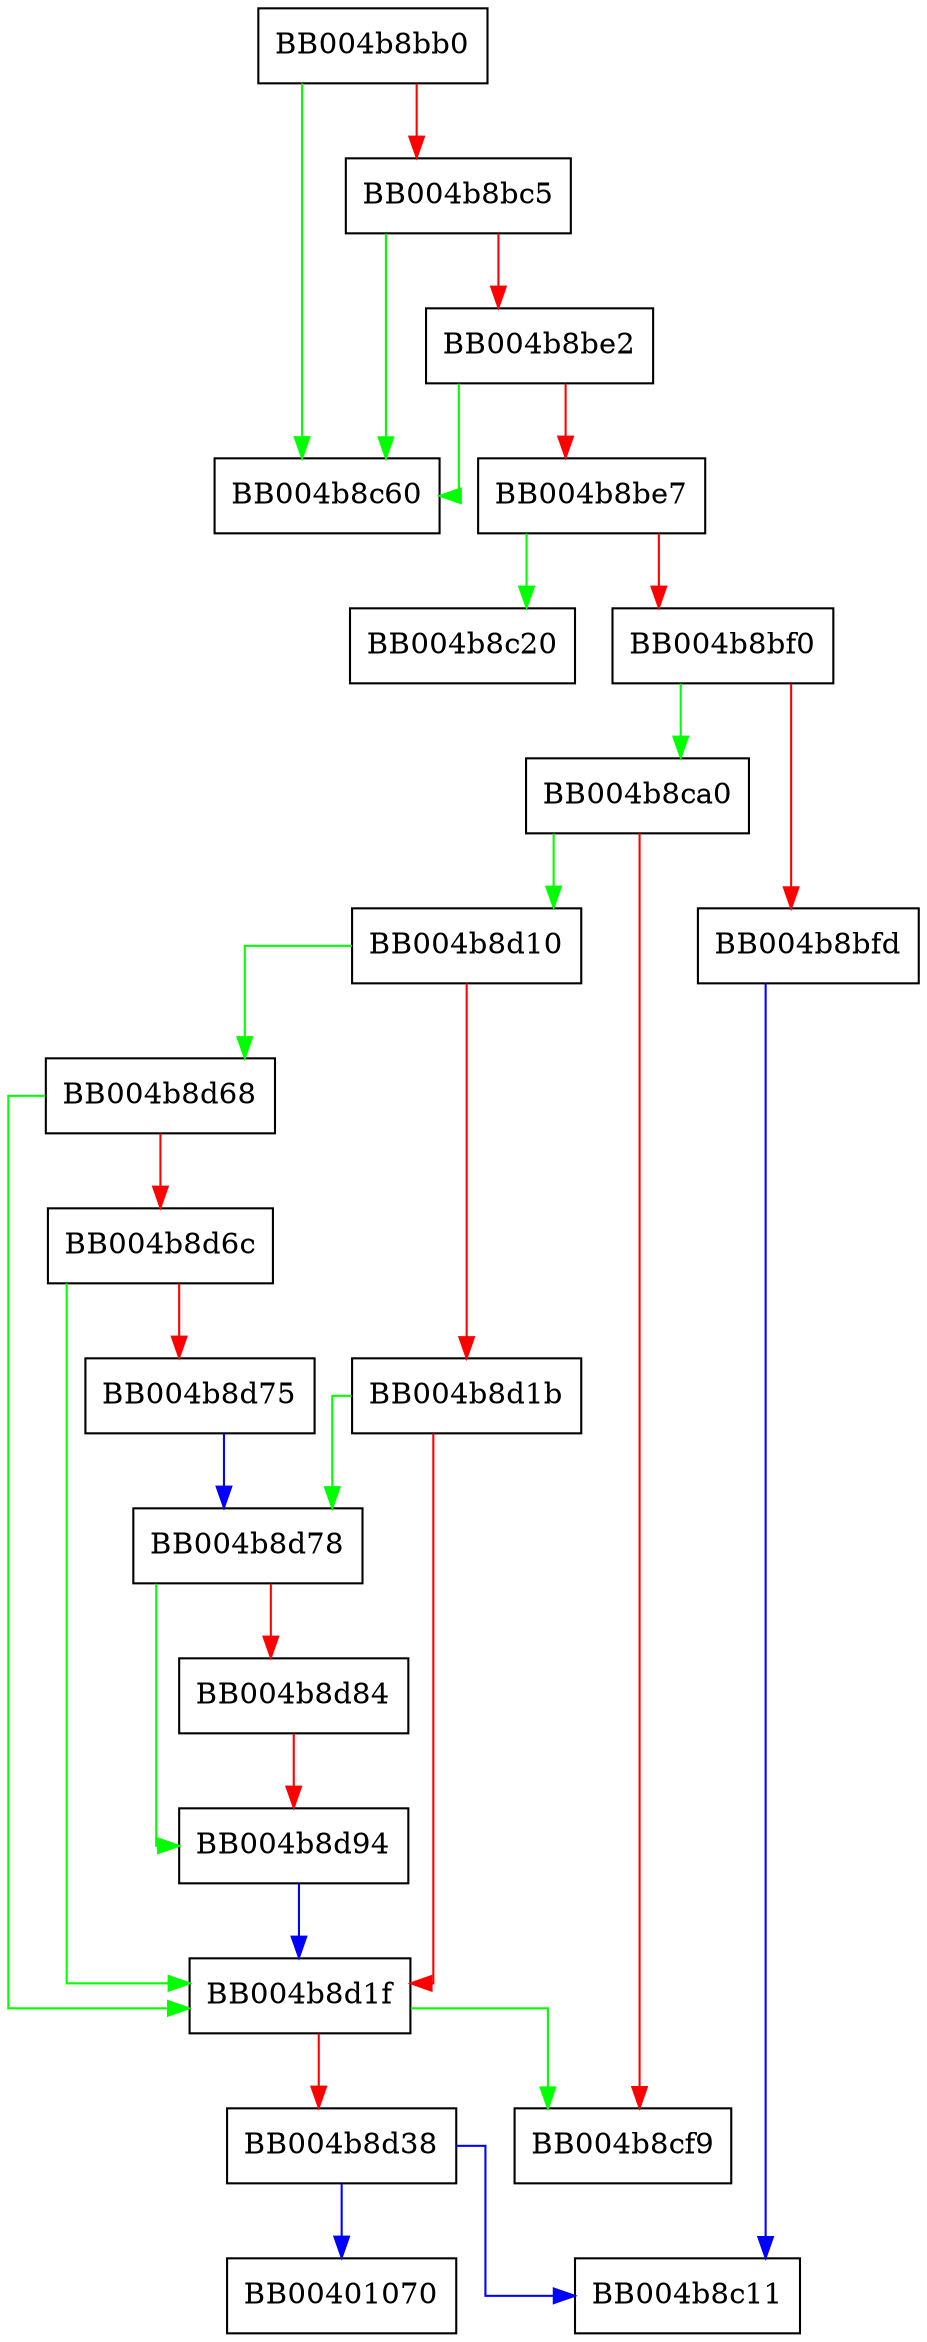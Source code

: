 digraph ossl_qrl_enc_level_set_key_update {
  node [shape="box"];
  graph [splines=ortho];
  BB004b8bb0 -> BB004b8c60 [color="green"];
  BB004b8bb0 -> BB004b8bc5 [color="red"];
  BB004b8bc5 -> BB004b8c60 [color="green"];
  BB004b8bc5 -> BB004b8be2 [color="red"];
  BB004b8be2 -> BB004b8c60 [color="green"];
  BB004b8be2 -> BB004b8be7 [color="red"];
  BB004b8be7 -> BB004b8c20 [color="green"];
  BB004b8be7 -> BB004b8bf0 [color="red"];
  BB004b8bf0 -> BB004b8ca0 [color="green"];
  BB004b8bf0 -> BB004b8bfd [color="red"];
  BB004b8bfd -> BB004b8c11 [color="blue"];
  BB004b8ca0 -> BB004b8d10 [color="green"];
  BB004b8ca0 -> BB004b8cf9 [color="red"];
  BB004b8d10 -> BB004b8d68 [color="green"];
  BB004b8d10 -> BB004b8d1b [color="red"];
  BB004b8d1b -> BB004b8d78 [color="green"];
  BB004b8d1b -> BB004b8d1f [color="red"];
  BB004b8d1f -> BB004b8cf9 [color="green"];
  BB004b8d1f -> BB004b8d38 [color="red"];
  BB004b8d38 -> BB00401070 [color="blue"];
  BB004b8d38 -> BB004b8c11 [color="blue"];
  BB004b8d68 -> BB004b8d1f [color="green"];
  BB004b8d68 -> BB004b8d6c [color="red"];
  BB004b8d6c -> BB004b8d1f [color="green"];
  BB004b8d6c -> BB004b8d75 [color="red"];
  BB004b8d75 -> BB004b8d78 [color="blue"];
  BB004b8d78 -> BB004b8d94 [color="green"];
  BB004b8d78 -> BB004b8d84 [color="red"];
  BB004b8d84 -> BB004b8d94 [color="red"];
  BB004b8d94 -> BB004b8d1f [color="blue"];
}